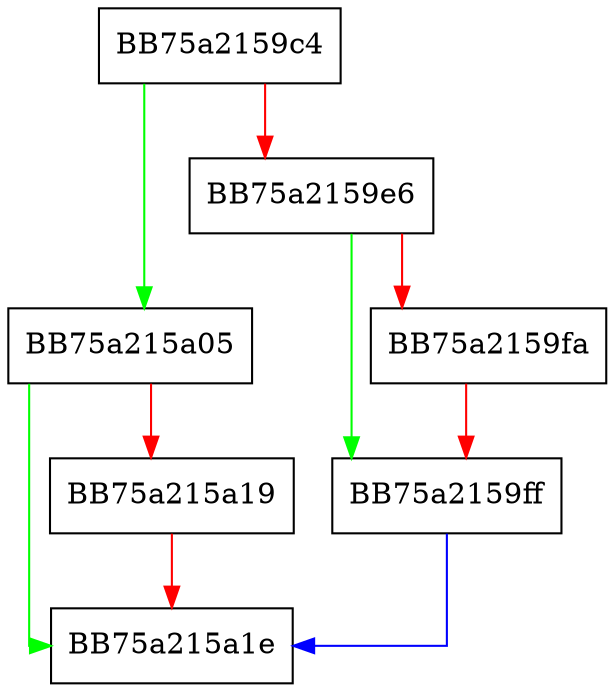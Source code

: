 digraph kpushobject {
  node [shape="box"];
  graph [splines=ortho];
  BB75a2159c4 -> BB75a215a05 [color="green"];
  BB75a2159c4 -> BB75a2159e6 [color="red"];
  BB75a2159e6 -> BB75a2159ff [color="green"];
  BB75a2159e6 -> BB75a2159fa [color="red"];
  BB75a2159fa -> BB75a2159ff [color="red"];
  BB75a2159ff -> BB75a215a1e [color="blue"];
  BB75a215a05 -> BB75a215a1e [color="green"];
  BB75a215a05 -> BB75a215a19 [color="red"];
  BB75a215a19 -> BB75a215a1e [color="red"];
}